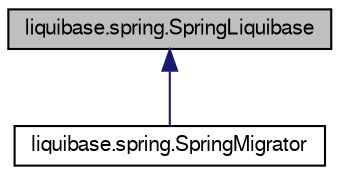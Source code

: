 digraph G
{
  edge [fontname="FreeSans",fontsize=10,labelfontname="FreeSans",labelfontsize=10];
  node [fontname="FreeSans",fontsize=10,shape=record];
  Node1 [label="liquibase.spring.SpringLiquibase",height=0.2,width=0.4,color="black", fillcolor="grey75", style="filled" fontcolor="black"];
  Node1 -> Node2 [dir=back,color="midnightblue",fontsize=10,style="solid",fontname="FreeSans"];
  Node2 [label="liquibase.spring.SpringMigrator",height=0.2,width=0.4,color="black", fillcolor="white", style="filled",URL="$classliquibase_1_1spring_1_1_spring_migrator.html"];
}
